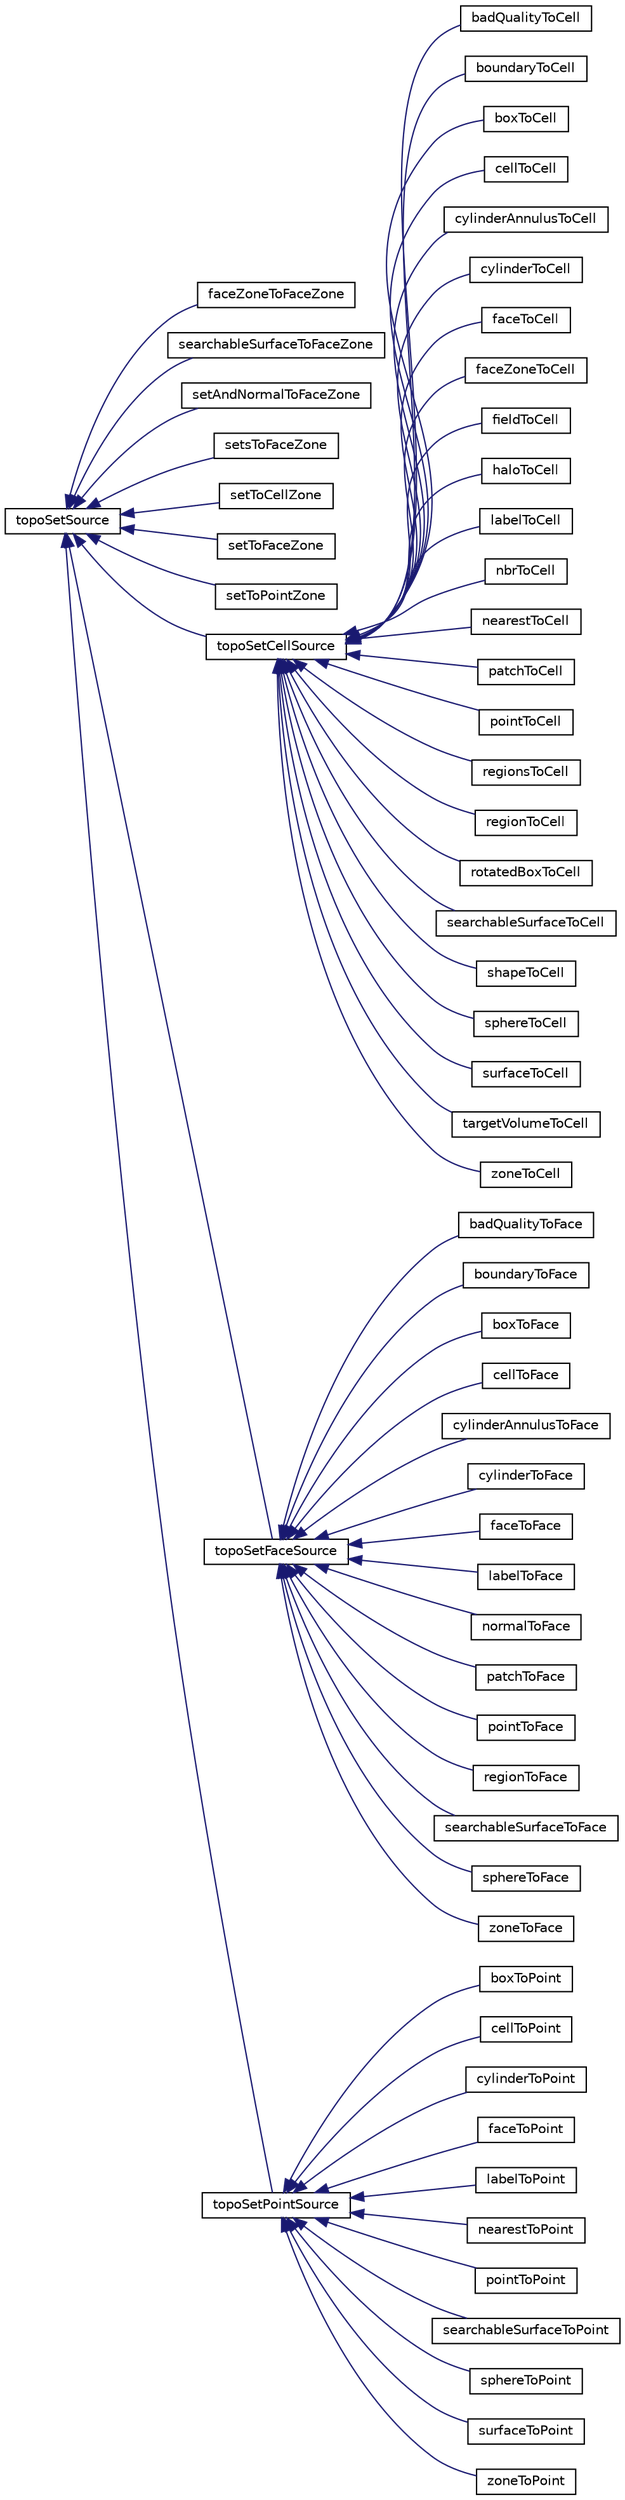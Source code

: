 digraph "Graphical Class Hierarchy"
{
  bgcolor="transparent";
  edge [fontname="Helvetica",fontsize="10",labelfontname="Helvetica",labelfontsize="10"];
  node [fontname="Helvetica",fontsize="10",shape=record];
  rankdir="LR";
  Node1 [label="topoSetSource",height=0.2,width=0.4,color="black",URL="$classFoam_1_1topoSetSource.html",tooltip="Base class of a source for a topoSet. "];
  Node1 -> Node2 [dir="back",color="midnightblue",fontsize="10",style="solid",fontname="Helvetica"];
  Node2 [label="faceZoneToFaceZone",height=0.2,width=0.4,color="black",URL="$classFoam_1_1faceZoneToFaceZone.html",tooltip="A topoSetSource to select faces based on usage in another faceSet. "];
  Node1 -> Node3 [dir="back",color="midnightblue",fontsize="10",style="solid",fontname="Helvetica"];
  Node3 [label="searchableSurfaceToFaceZone",height=0.2,width=0.4,color="black",URL="$classFoam_1_1searchableSurfaceToFaceZone.html",tooltip="A topoSetSource to select faces based on intersection (of cell-cell vector) with a surface..."];
  Node1 -> Node4 [dir="back",color="midnightblue",fontsize="10",style="solid",fontname="Helvetica"];
  Node4 [label="setAndNormalToFaceZone",height=0.2,width=0.4,color="black",URL="$classFoam_1_1setAndNormalToFaceZone.html",tooltip="A topoSetSource to select faces based on usage in a faceSet, where the normal vector is used to orien..."];
  Node1 -> Node5 [dir="back",color="midnightblue",fontsize="10",style="solid",fontname="Helvetica"];
  Node5 [label="setsToFaceZone",height=0.2,width=0.4,color="black",URL="$classFoam_1_1setsToFaceZone.html",tooltip="A topoSetSource to select faces based on usage in a faceSet and cellSet. "];
  Node1 -> Node6 [dir="back",color="midnightblue",fontsize="10",style="solid",fontname="Helvetica"];
  Node6 [label="setToCellZone",height=0.2,width=0.4,color="black",URL="$classFoam_1_1setToCellZone.html",tooltip="A topoSetSource to select cells based on usage in a cellSet. "];
  Node1 -> Node7 [dir="back",color="midnightblue",fontsize="10",style="solid",fontname="Helvetica"];
  Node7 [label="setToFaceZone",height=0.2,width=0.4,color="black",URL="$classFoam_1_1setToFaceZone.html",tooltip="A topoSetSource to select faces based on usage in a faceSet. Sets flipMap to true. "];
  Node1 -> Node8 [dir="back",color="midnightblue",fontsize="10",style="solid",fontname="Helvetica"];
  Node8 [label="setToPointZone",height=0.2,width=0.4,color="black",URL="$classFoam_1_1setToPointZone.html",tooltip="A topoSetSource to select points based on usage in a pointSet. "];
  Node1 -> Node9 [dir="back",color="midnightblue",fontsize="10",style="solid",fontname="Helvetica"];
  Node9 [label="topoSetCellSource",height=0.2,width=0.4,color="black",URL="$classFoam_1_1topoSetCellSource.html",tooltip="Base class of a topoSet source for selecting cells. "];
  Node9 -> Node10 [dir="back",color="midnightblue",fontsize="10",style="solid",fontname="Helvetica"];
  Node10 [label="badQualityToCell",height=0.2,width=0.4,color="black",URL="$classFoam_1_1badQualityToCell.html",tooltip="Selects bad quality cells (using snappyHexMesh/cvMesh mesh quality selector) "];
  Node9 -> Node11 [dir="back",color="midnightblue",fontsize="10",style="solid",fontname="Helvetica"];
  Node11 [label="boundaryToCell",height=0.2,width=0.4,color="black",URL="$classFoam_1_1boundaryToCell.html",tooltip="A topoSetCellSource to select all external (boundary) faces. "];
  Node9 -> Node12 [dir="back",color="midnightblue",fontsize="10",style="solid",fontname="Helvetica"];
  Node12 [label="boxToCell",height=0.2,width=0.4,color="black",URL="$classFoam_1_1boxToCell.html",tooltip="A topoSetCellSource to select cells based on cell centres inside box(es). "];
  Node9 -> Node13 [dir="back",color="midnightblue",fontsize="10",style="solid",fontname="Helvetica"];
  Node13 [label="cellToCell",height=0.2,width=0.4,color="black",URL="$classFoam_1_1cellToCell.html",tooltip="A topoSetCellSource to select the cells from another cellSet. "];
  Node9 -> Node14 [dir="back",color="midnightblue",fontsize="10",style="solid",fontname="Helvetica"];
  Node14 [label="cylinderAnnulusToCell",height=0.2,width=0.4,color="black",URL="$classFoam_1_1cylinderAnnulusToCell.html",tooltip="A topoSetCellSource to select cells based on cell centres inside a cylinder annulus. "];
  Node9 -> Node15 [dir="back",color="midnightblue",fontsize="10",style="solid",fontname="Helvetica"];
  Node15 [label="cylinderToCell",height=0.2,width=0.4,color="black",URL="$classFoam_1_1cylinderToCell.html",tooltip="A topoSetCellSource to select cells with their centres inside a cylinder. "];
  Node9 -> Node16 [dir="back",color="midnightblue",fontsize="10",style="solid",fontname="Helvetica"];
  Node16 [label="faceToCell",height=0.2,width=0.4,color="black",URL="$classFoam_1_1faceToCell.html",tooltip="A topoSetCellSource to select cells based on usage in a face set. "];
  Node9 -> Node17 [dir="back",color="midnightblue",fontsize="10",style="solid",fontname="Helvetica"];
  Node17 [label="faceZoneToCell",height=0.2,width=0.4,color="black",URL="$classFoam_1_1faceZoneToCell.html",tooltip="A topoSetCellSource to select cells based on side of faceZone. "];
  Node9 -> Node18 [dir="back",color="midnightblue",fontsize="10",style="solid",fontname="Helvetica"];
  Node18 [label="fieldToCell",height=0.2,width=0.4,color="black",URL="$classFoam_1_1fieldToCell.html",tooltip="A topoSetCellSource to select cells based on field values. "];
  Node9 -> Node19 [dir="back",color="midnightblue",fontsize="10",style="solid",fontname="Helvetica"];
  Node19 [label="haloToCell",height=0.2,width=0.4,color="black",URL="$classFoam_1_1haloToCell.html",tooltip="A topoSetCellSource to add/remove halo cells (cells attached to the outside of the current cellSet)..."];
  Node9 -> Node20 [dir="back",color="midnightblue",fontsize="10",style="solid",fontname="Helvetica"];
  Node20 [label="labelToCell",height=0.2,width=0.4,color="black",URL="$classFoam_1_1labelToCell.html",tooltip="A topoSetCellSource to select cells based on explicitly given labels. "];
  Node9 -> Node21 [dir="back",color="midnightblue",fontsize="10",style="solid",fontname="Helvetica"];
  Node21 [label="nbrToCell",height=0.2,width=0.4,color="black",URL="$classFoam_1_1nbrToCell.html",tooltip="A topoSetCellSource to select cells based on number of neighbouring cells (i.e. number of internal or..."];
  Node9 -> Node22 [dir="back",color="midnightblue",fontsize="10",style="solid",fontname="Helvetica"];
  Node22 [label="nearestToCell",height=0.2,width=0.4,color="black",URL="$classFoam_1_1nearestToCell.html",tooltip="A topoSetCellSource to select cells nearest to points. "];
  Node9 -> Node23 [dir="back",color="midnightblue",fontsize="10",style="solid",fontname="Helvetica"];
  Node23 [label="patchToCell",height=0.2,width=0.4,color="black",URL="$classFoam_1_1patchToCell.html",tooltip="A topoSetCellSource to select cells associated with patches. "];
  Node9 -> Node24 [dir="back",color="midnightblue",fontsize="10",style="solid",fontname="Helvetica"];
  Node24 [label="pointToCell",height=0.2,width=0.4,color="black",URL="$classFoam_1_1pointToCell.html",tooltip="A topoSetCellSource to select cells based on usage of points. "];
  Node9 -> Node25 [dir="back",color="midnightblue",fontsize="10",style="solid",fontname="Helvetica"];
  Node25 [label="regionsToCell",height=0.2,width=0.4,color="black",URL="$classFoam_1_1regionsToCell.html",tooltip="TopoSetSource. Select cells belonging to topological connected region (that contains given points) ..."];
  Node9 -> Node26 [dir="back",color="midnightblue",fontsize="10",style="solid",fontname="Helvetica"];
  Node26 [label="regionToCell",height=0.2,width=0.4,color="black",URL="$classFoam_1_1regionToCell.html",tooltip="A topoSetCellSource to select cells belonging to a topological connected region (that contains given ..."];
  Node9 -> Node27 [dir="back",color="midnightblue",fontsize="10",style="solid",fontname="Helvetica"];
  Node27 [label="rotatedBoxToCell",height=0.2,width=0.4,color="black",URL="$classFoam_1_1rotatedBoxToCell.html",tooltip="A topoSetCellSource to select cells based on cell centres inside rotated/skewed box (parallelopiped..."];
  Node9 -> Node28 [dir="back",color="midnightblue",fontsize="10",style="solid",fontname="Helvetica"];
  Node28 [label="searchableSurfaceToCell",height=0.2,width=0.4,color="black",URL="$classFoam_1_1searchableSurfaceToCell.html",tooltip="A topoSetCellSource to select cells with centres within a searchableSurface. "];
  Node9 -> Node29 [dir="back",color="midnightblue",fontsize="10",style="solid",fontname="Helvetica"];
  Node29 [label="shapeToCell",height=0.2,width=0.4,color="black",URL="$classFoam_1_1shapeToCell.html",tooltip="A topoSetCellSource to select cells based on cell shape. "];
  Node9 -> Node30 [dir="back",color="midnightblue",fontsize="10",style="solid",fontname="Helvetica"];
  Node30 [label="sphereToCell",height=0.2,width=0.4,color="black",URL="$classFoam_1_1sphereToCell.html",tooltip="A topoSetCellSource to select cells based on cell centres inside sphere. "];
  Node9 -> Node31 [dir="back",color="midnightblue",fontsize="10",style="solid",fontname="Helvetica"];
  Node31 [label="surfaceToCell",height=0.2,width=0.4,color="black",URL="$classFoam_1_1surfaceToCell.html",tooltip="A topoSetCellSource to select cells based on relation to surface. "];
  Node9 -> Node32 [dir="back",color="midnightblue",fontsize="10",style="solid",fontname="Helvetica"];
  Node32 [label="targetVolumeToCell",height=0.2,width=0.4,color="black",URL="$classFoam_1_1targetVolumeToCell.html",tooltip="A topoSetCellSource to select cells based on the wanted volume of selected cells. Adapts a plane unti..."];
  Node9 -> Node33 [dir="back",color="midnightblue",fontsize="10",style="solid",fontname="Helvetica"];
  Node33 [label="zoneToCell",height=0.2,width=0.4,color="black",URL="$classFoam_1_1zoneToCell.html",tooltip="A topoSetCellSource to select cells based on one or more cellZones. "];
  Node1 -> Node34 [dir="back",color="midnightblue",fontsize="10",style="solid",fontname="Helvetica"];
  Node34 [label="topoSetFaceSource",height=0.2,width=0.4,color="black",URL="$classFoam_1_1topoSetFaceSource.html",tooltip="Base class of a topoSet source for selecting faces. "];
  Node34 -> Node35 [dir="back",color="midnightblue",fontsize="10",style="solid",fontname="Helvetica"];
  Node35 [label="badQualityToFace",height=0.2,width=0.4,color="black",URL="$classFoam_1_1badQualityToFace.html",tooltip="Selects bad quality faces (using snappyHexMesh/cvMesh mesh quality selector) "];
  Node34 -> Node36 [dir="back",color="midnightblue",fontsize="10",style="solid",fontname="Helvetica"];
  Node36 [label="boundaryToFace",height=0.2,width=0.4,color="black",URL="$classFoam_1_1boundaryToFace.html",tooltip="A topoSetFaceSource to select all external (boundary) faces. "];
  Node34 -> Node37 [dir="back",color="midnightblue",fontsize="10",style="solid",fontname="Helvetica"];
  Node37 [label="boxToFace",height=0.2,width=0.4,color="black",URL="$classFoam_1_1boxToFace.html",tooltip="A topoSetFaceSource to select faces based on face centres inside box. "];
  Node34 -> Node38 [dir="back",color="midnightblue",fontsize="10",style="solid",fontname="Helvetica"];
  Node38 [label="cellToFace",height=0.2,width=0.4,color="black",URL="$classFoam_1_1cellToFace.html",tooltip="A topoSetFaceSource to select a faceSet from a cellSet. "];
  Node34 -> Node39 [dir="back",color="midnightblue",fontsize="10",style="solid",fontname="Helvetica"];
  Node39 [label="cylinderAnnulusToFace",height=0.2,width=0.4,color="black",URL="$classFoam_1_1cylinderAnnulusToFace.html",tooltip="A topoSetFaceSource to select faces based on face centres inside a cylinder annulus. "];
  Node34 -> Node40 [dir="back",color="midnightblue",fontsize="10",style="solid",fontname="Helvetica"];
  Node40 [label="cylinderToFace",height=0.2,width=0.4,color="black",URL="$classFoam_1_1cylinderToFace.html",tooltip="A topoSetFaceSource to select faces based on face centres inside a cylinder. "];
  Node34 -> Node41 [dir="back",color="midnightblue",fontsize="10",style="solid",fontname="Helvetica"];
  Node41 [label="faceToFace",height=0.2,width=0.4,color="black",URL="$classFoam_1_1faceToFace.html",tooltip="A topoSetFaceSource to select faces based on usage in another faceSet. "];
  Node34 -> Node42 [dir="back",color="midnightblue",fontsize="10",style="solid",fontname="Helvetica"];
  Node42 [label="labelToFace",height=0.2,width=0.4,color="black",URL="$classFoam_1_1labelToFace.html",tooltip="A topoSetFaceSource to select faces given explicitly provided face labels. "];
  Node34 -> Node43 [dir="back",color="midnightblue",fontsize="10",style="solid",fontname="Helvetica"];
  Node43 [label="normalToFace",height=0.2,width=0.4,color="black",URL="$classFoam_1_1normalToFace.html",tooltip="A topoSetFaceSource to select faces based on normal. "];
  Node34 -> Node44 [dir="back",color="midnightblue",fontsize="10",style="solid",fontname="Helvetica"];
  Node44 [label="patchToFace",height=0.2,width=0.4,color="black",URL="$classFoam_1_1patchToFace.html",tooltip="A topoSetFaceSource to select faces based on usage in patches. "];
  Node34 -> Node45 [dir="back",color="midnightblue",fontsize="10",style="solid",fontname="Helvetica"];
  Node45 [label="pointToFace",height=0.2,width=0.4,color="black",URL="$classFoam_1_1pointToFace.html",tooltip="A topoSetFaceSource to select faces based on use of points. "];
  Node34 -> Node46 [dir="back",color="midnightblue",fontsize="10",style="solid",fontname="Helvetica"];
  Node46 [label="regionToFace",height=0.2,width=0.4,color="black",URL="$classFoam_1_1regionToFace.html",tooltip="A topoSetFaceSource to select faces belonging to a topological connected region (that contains given ..."];
  Node34 -> Node47 [dir="back",color="midnightblue",fontsize="10",style="solid",fontname="Helvetica"];
  Node47 [label="searchableSurfaceToFace",height=0.2,width=0.4,color="black",URL="$classFoam_1_1searchableSurfaceToFace.html",tooltip="A topoSetFaceSource to select faces with centres within a searchableSurface. "];
  Node34 -> Node48 [dir="back",color="midnightblue",fontsize="10",style="solid",fontname="Helvetica"];
  Node48 [label="sphereToFace",height=0.2,width=0.4,color="black",URL="$classFoam_1_1sphereToFace.html",tooltip="A topoSetFaceSource to select faces based on faces centres inside sphere. "];
  Node34 -> Node49 [dir="back",color="midnightblue",fontsize="10",style="solid",fontname="Helvetica"];
  Node49 [label="zoneToFace",height=0.2,width=0.4,color="black",URL="$classFoam_1_1zoneToFace.html",tooltip="A topoSetFaceSource to select faces based on one of more faceZones. "];
  Node1 -> Node50 [dir="back",color="midnightblue",fontsize="10",style="solid",fontname="Helvetica"];
  Node50 [label="topoSetPointSource",height=0.2,width=0.4,color="black",URL="$classFoam_1_1topoSetPointSource.html",tooltip="Base class of a topoSet source for selecting points. "];
  Node50 -> Node51 [dir="back",color="midnightblue",fontsize="10",style="solid",fontname="Helvetica"];
  Node51 [label="boxToPoint",height=0.2,width=0.4,color="black",URL="$classFoam_1_1boxToPoint.html",tooltip="A topoSetPointSource to select points based on whether they are inside box. "];
  Node50 -> Node52 [dir="back",color="midnightblue",fontsize="10",style="solid",fontname="Helvetica"];
  Node52 [label="cellToPoint",height=0.2,width=0.4,color="black",URL="$classFoam_1_1cellToPoint.html",tooltip="A topoSetPointSource to select points based on usage in cells. "];
  Node50 -> Node53 [dir="back",color="midnightblue",fontsize="10",style="solid",fontname="Helvetica"];
  Node53 [label="cylinderToPoint",height=0.2,width=0.4,color="black",URL="$classFoam_1_1cylinderToPoint.html",tooltip="A topoSetPointSource to select points inside a cylinder. "];
  Node50 -> Node54 [dir="back",color="midnightblue",fontsize="10",style="solid",fontname="Helvetica"];
  Node54 [label="faceToPoint",height=0.2,width=0.4,color="black",URL="$classFoam_1_1faceToPoint.html",tooltip="A topoSetPointSource to select points based on usage in faces. "];
  Node50 -> Node55 [dir="back",color="midnightblue",fontsize="10",style="solid",fontname="Helvetica"];
  Node55 [label="labelToPoint",height=0.2,width=0.4,color="black",URL="$classFoam_1_1labelToPoint.html",tooltip="A topoSetPointSource to select points given explicitly provided labels. "];
  Node50 -> Node56 [dir="back",color="midnightblue",fontsize="10",style="solid",fontname="Helvetica"];
  Node56 [label="nearestToPoint",height=0.2,width=0.4,color="black",URL="$classFoam_1_1nearestToPoint.html",tooltip="A topoSetPointSource to select points nearest to points. "];
  Node50 -> Node57 [dir="back",color="midnightblue",fontsize="10",style="solid",fontname="Helvetica"];
  Node57 [label="pointToPoint",height=0.2,width=0.4,color="black",URL="$classFoam_1_1pointToPoint.html",tooltip="A topoSetPointSource to select the points from another pointSet. "];
  Node50 -> Node58 [dir="back",color="midnightblue",fontsize="10",style="solid",fontname="Helvetica"];
  Node58 [label="searchableSurfaceToPoint",height=0.2,width=0.4,color="black",URL="$classFoam_1_1searchableSurfaceToPoint.html",tooltip="A topoSetPointSource to select mesh points within a searchableSurface. "];
  Node50 -> Node59 [dir="back",color="midnightblue",fontsize="10",style="solid",fontname="Helvetica"];
  Node59 [label="sphereToPoint",height=0.2,width=0.4,color="black",URL="$classFoam_1_1sphereToPoint.html",tooltip="A topoSetPointSource to select based on mesh points inside sphere. "];
  Node50 -> Node60 [dir="back",color="midnightblue",fontsize="10",style="solid",fontname="Helvetica"];
  Node60 [label="surfaceToPoint",height=0.2,width=0.4,color="black",URL="$classFoam_1_1surfaceToPoint.html",tooltip="A topoSetPointSource to select points based on relation to surface. "];
  Node50 -> Node61 [dir="back",color="midnightblue",fontsize="10",style="solid",fontname="Helvetica"];
  Node61 [label="zoneToPoint",height=0.2,width=0.4,color="black",URL="$classFoam_1_1zoneToPoint.html",tooltip="A topoSetPointSource to select points based on one or more pointZones. "];
}
